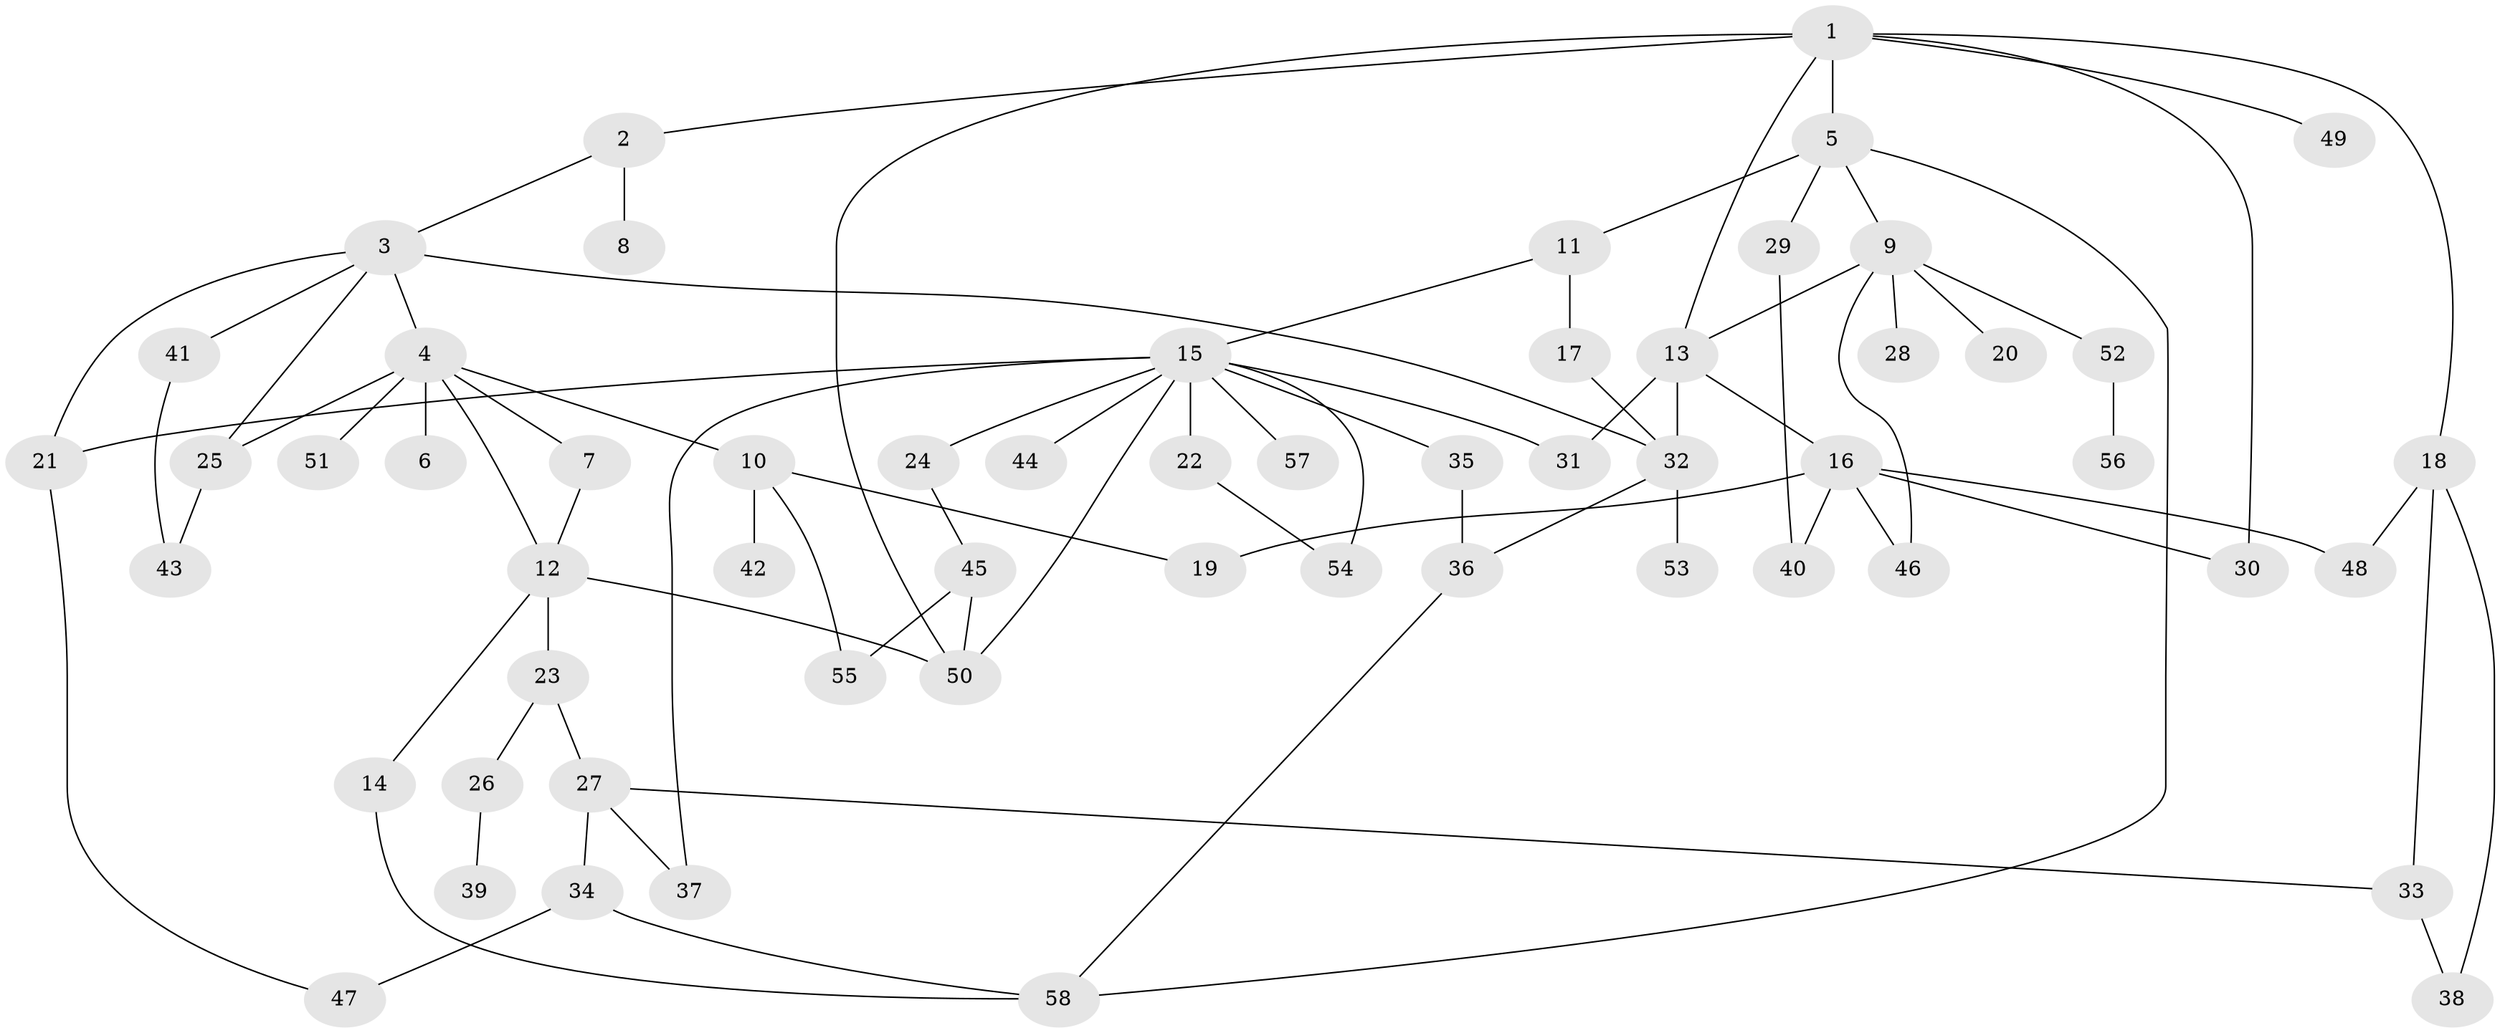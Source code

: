 // Generated by graph-tools (version 1.1) at 2025/49/03/09/25 03:49:26]
// undirected, 58 vertices, 83 edges
graph export_dot {
graph [start="1"]
  node [color=gray90,style=filled];
  1;
  2;
  3;
  4;
  5;
  6;
  7;
  8;
  9;
  10;
  11;
  12;
  13;
  14;
  15;
  16;
  17;
  18;
  19;
  20;
  21;
  22;
  23;
  24;
  25;
  26;
  27;
  28;
  29;
  30;
  31;
  32;
  33;
  34;
  35;
  36;
  37;
  38;
  39;
  40;
  41;
  42;
  43;
  44;
  45;
  46;
  47;
  48;
  49;
  50;
  51;
  52;
  53;
  54;
  55;
  56;
  57;
  58;
  1 -- 2;
  1 -- 5;
  1 -- 13;
  1 -- 18;
  1 -- 30;
  1 -- 49;
  1 -- 50;
  2 -- 3;
  2 -- 8;
  3 -- 4;
  3 -- 21;
  3 -- 25;
  3 -- 41;
  3 -- 32;
  4 -- 6;
  4 -- 7;
  4 -- 10;
  4 -- 12;
  4 -- 51;
  4 -- 25;
  5 -- 9;
  5 -- 11;
  5 -- 29;
  5 -- 58;
  7 -- 12;
  9 -- 20;
  9 -- 28;
  9 -- 46;
  9 -- 52;
  9 -- 13;
  10 -- 19;
  10 -- 42;
  10 -- 55;
  11 -- 15;
  11 -- 17;
  12 -- 14;
  12 -- 23;
  12 -- 50;
  13 -- 16;
  13 -- 31;
  13 -- 32;
  14 -- 58;
  15 -- 22;
  15 -- 24;
  15 -- 35;
  15 -- 44;
  15 -- 50;
  15 -- 54;
  15 -- 57;
  15 -- 31;
  15 -- 37;
  15 -- 21;
  16 -- 30;
  16 -- 40;
  16 -- 19;
  16 -- 48;
  16 -- 46;
  17 -- 32;
  18 -- 33;
  18 -- 48;
  18 -- 38;
  21 -- 47;
  22 -- 54;
  23 -- 26;
  23 -- 27;
  24 -- 45;
  25 -- 43;
  26 -- 39;
  27 -- 34;
  27 -- 37;
  27 -- 33;
  29 -- 40;
  32 -- 53;
  32 -- 36;
  33 -- 38;
  34 -- 47;
  34 -- 58;
  35 -- 36;
  36 -- 58;
  41 -- 43;
  45 -- 55;
  45 -- 50;
  52 -- 56;
}
